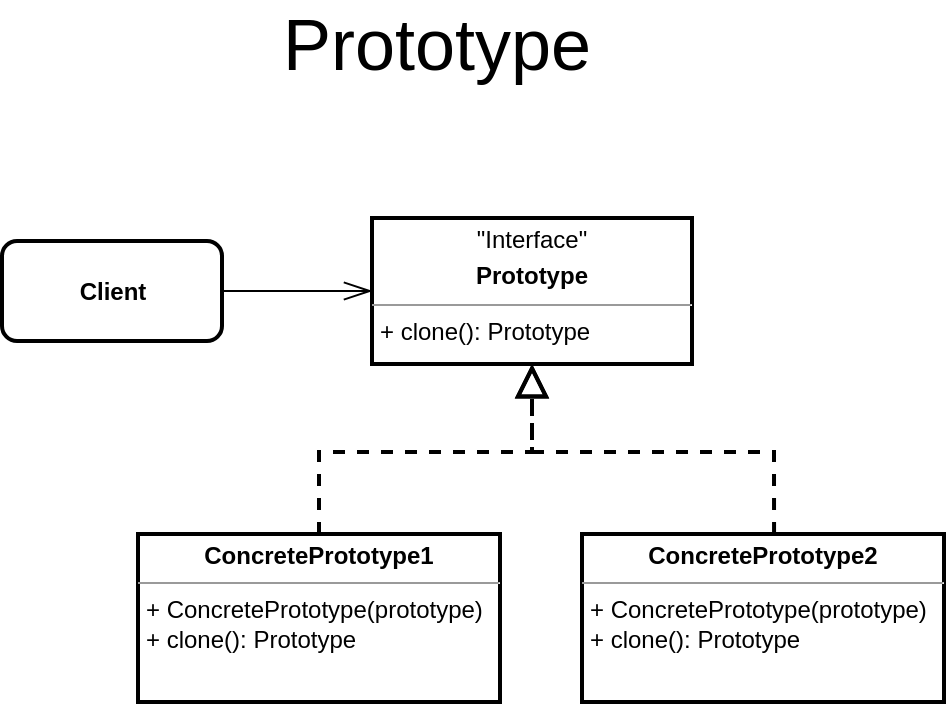 <mxfile version="14.8.5" type="device"><diagram name="Page-1" id="c4acf3e9-155e-7222-9cf6-157b1a14988f"><mxGraphModel dx="1422" dy="794" grid="0" gridSize="10" guides="1" tooltips="1" connect="1" arrows="1" fold="1" page="1" pageScale="1" pageWidth="850" pageHeight="1100" background="none" math="0" shadow="0"><root><mxCell id="0"/><mxCell id="1" parent="0"/><mxCell id="Gnr0yDt9QQ8g0LjmNMmj-38" value="&lt;p style=&quot;margin: 0px ; margin-top: 4px ; text-align: center&quot;&gt;&quot;Interface&quot;&lt;/p&gt;&lt;p style=&quot;margin: 0px ; margin-top: 4px ; text-align: center&quot;&gt;&lt;b&gt;Prototype&lt;/b&gt;&lt;/p&gt;&lt;hr size=&quot;1&quot;&gt;&lt;p style=&quot;margin: 0px ; margin-left: 4px&quot;&gt;+ clone(): Prototype&lt;/p&gt;" style="verticalAlign=top;align=left;overflow=fill;fontSize=12;fontFamily=Helvetica;html=1;strokeWidth=2;" parent="1" vertex="1"><mxGeometry x="405" y="210" width="160" height="73" as="geometry"/></mxCell><mxCell id="Gnr0yDt9QQ8g0LjmNMmj-59" style="edgeStyle=orthogonalEdgeStyle;rounded=0;orthogonalLoop=1;jettySize=auto;html=1;entryX=0;entryY=0.5;entryDx=0;entryDy=0;endArrow=openThin;endFill=0;endSize=12;" parent="1" source="Gnr0yDt9QQ8g0LjmNMmj-46" target="Gnr0yDt9QQ8g0LjmNMmj-38" edge="1"><mxGeometry relative="1" as="geometry"><mxPoint x="345" y="246.5" as="targetPoint"/></mxGeometry></mxCell><mxCell id="Gnr0yDt9QQ8g0LjmNMmj-46" value="&lt;b&gt;Client&lt;/b&gt;" style="html=1;rounded=1;strokeWidth=2;" parent="1" vertex="1"><mxGeometry x="220" y="221.5" width="110" height="50" as="geometry"/></mxCell><mxCell id="Gnr0yDt9QQ8g0LjmNMmj-62" value="Prototype" style="text;html=1;strokeColor=none;fillColor=none;align=center;verticalAlign=middle;whiteSpace=wrap;rounded=0;fontSize=36;fontStyle=0;spacingTop=0;spacingLeft=0;" parent="1" vertex="1"><mxGeometry x="330" y="103" width="215" height="40" as="geometry"/></mxCell><mxCell id="oHmb-REYbCbAcxUx24_l-5" style="edgeStyle=orthogonalEdgeStyle;rounded=0;orthogonalLoop=1;jettySize=auto;html=1;entryX=0.5;entryY=1;entryDx=0;entryDy=0;dashed=1;strokeWidth=2;endArrow=block;endFill=0;endSize=12;" parent="1" target="Gnr0yDt9QQ8g0LjmNMmj-38" edge="1"><mxGeometry relative="1" as="geometry"><mxPoint x="606.034" y="368.0" as="sourcePoint"/><Array as="points"><mxPoint x="606" y="327"/><mxPoint x="485" y="327"/></Array></mxGeometry></mxCell><mxCell id="oHmb-REYbCbAcxUx24_l-8" style="edgeStyle=orthogonalEdgeStyle;rounded=0;orthogonalLoop=1;jettySize=auto;html=1;entryX=0.5;entryY=1;entryDx=0;entryDy=0;dashed=1;strokeWidth=2;endArrow=block;endFill=0;endSize=12;" parent="1" edge="1"><mxGeometry relative="1" as="geometry"><mxPoint x="378.5" y="368" as="sourcePoint"/><mxPoint x="485" y="283" as="targetPoint"/><Array as="points"><mxPoint x="379" y="327"/><mxPoint x="485" y="327"/></Array></mxGeometry></mxCell><mxCell id="oHmb-REYbCbAcxUx24_l-6" value="&lt;p style=&quot;margin: 0px ; margin-top: 4px ; text-align: center&quot;&gt;&lt;span style=&quot;font-weight: 700&quot;&gt;ConcretePrototype1&lt;/span&gt;&lt;br&gt;&lt;/p&gt;&lt;hr size=&quot;1&quot;&gt;&lt;p style=&quot;margin: 0px ; margin-left: 4px&quot;&gt;+ ConcretePrototype(prototype)&lt;br style=&quot;padding: 0px ; margin: 0px&quot;&gt;+ clone(): Prototype&lt;br&gt;&lt;/p&gt;" style="verticalAlign=top;align=left;overflow=fill;fontSize=12;fontFamily=Helvetica;html=1;strokeWidth=2;" parent="1" vertex="1"><mxGeometry x="288" y="368" width="181" height="84" as="geometry"/></mxCell><mxCell id="oHmb-REYbCbAcxUx24_l-7" value="&lt;p style=&quot;margin: 0px ; margin-top: 4px ; text-align: center&quot;&gt;&lt;span style=&quot;font-weight: 700&quot;&gt;ConcretePrototype2&lt;/span&gt;&lt;br&gt;&lt;/p&gt;&lt;hr size=&quot;1&quot;&gt;&lt;p style=&quot;margin: 0px ; margin-left: 4px&quot;&gt;+ ConcretePrototype(prototype)&lt;br style=&quot;padding: 0px ; margin: 0px&quot;&gt;+ clone(): Prototype&lt;br&gt;&lt;/p&gt;" style="verticalAlign=top;align=left;overflow=fill;fontSize=12;fontFamily=Helvetica;html=1;strokeWidth=2;" parent="1" vertex="1"><mxGeometry x="510" y="368" width="181" height="84" as="geometry"/></mxCell></root></mxGraphModel></diagram></mxfile>